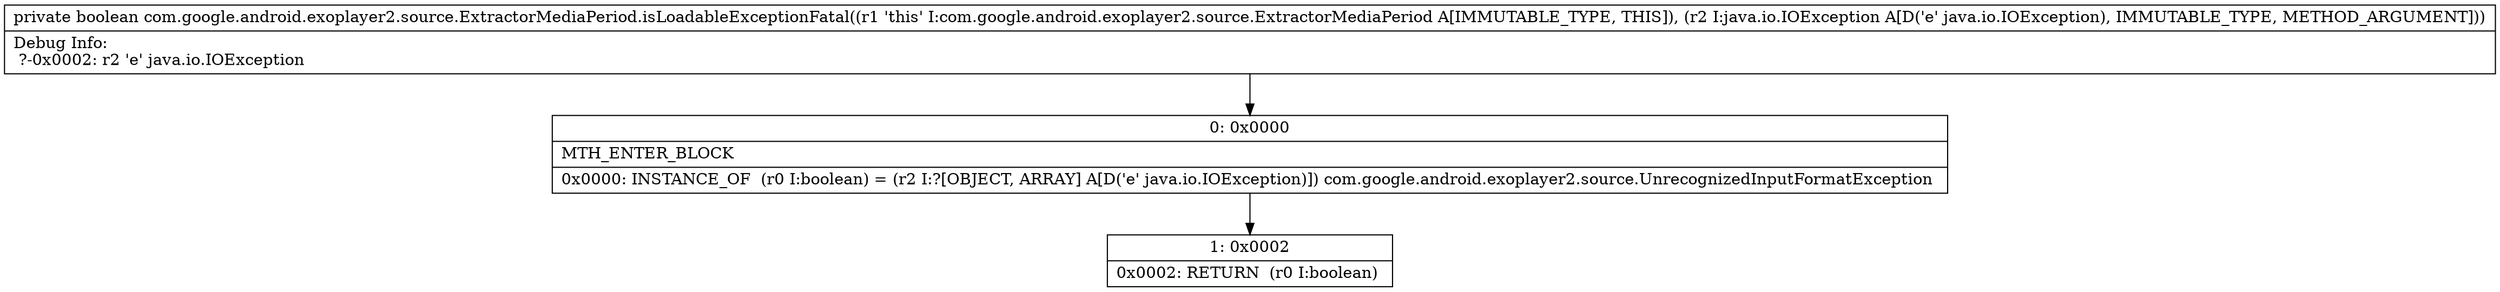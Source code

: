 digraph "CFG forcom.google.android.exoplayer2.source.ExtractorMediaPeriod.isLoadableExceptionFatal(Ljava\/io\/IOException;)Z" {
Node_0 [shape=record,label="{0\:\ 0x0000|MTH_ENTER_BLOCK\l|0x0000: INSTANCE_OF  (r0 I:boolean) = (r2 I:?[OBJECT, ARRAY] A[D('e' java.io.IOException)]) com.google.android.exoplayer2.source.UnrecognizedInputFormatException \l}"];
Node_1 [shape=record,label="{1\:\ 0x0002|0x0002: RETURN  (r0 I:boolean) \l}"];
MethodNode[shape=record,label="{private boolean com.google.android.exoplayer2.source.ExtractorMediaPeriod.isLoadableExceptionFatal((r1 'this' I:com.google.android.exoplayer2.source.ExtractorMediaPeriod A[IMMUTABLE_TYPE, THIS]), (r2 I:java.io.IOException A[D('e' java.io.IOException), IMMUTABLE_TYPE, METHOD_ARGUMENT]))  | Debug Info:\l  ?\-0x0002: r2 'e' java.io.IOException\l}"];
MethodNode -> Node_0;
Node_0 -> Node_1;
}


